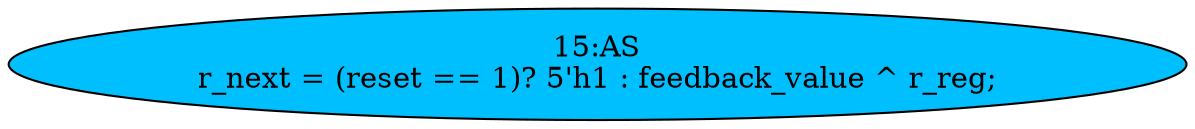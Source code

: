 strict digraph "" {
	node [label="\N"];
	"15:AS"	[ast="<pyverilog.vparser.ast.Assign object at 0x7fb8ce19f910>",
		def_var="['r_next']",
		fillcolor=deepskyblue,
		label="15:AS
r_next = (reset == 1)? 5'h1 : feedback_value ^ r_reg;",
		statements="[]",
		style=filled,
		typ=Assign,
		use_var="['reset', 'feedback_value', 'r_reg']"];
}
